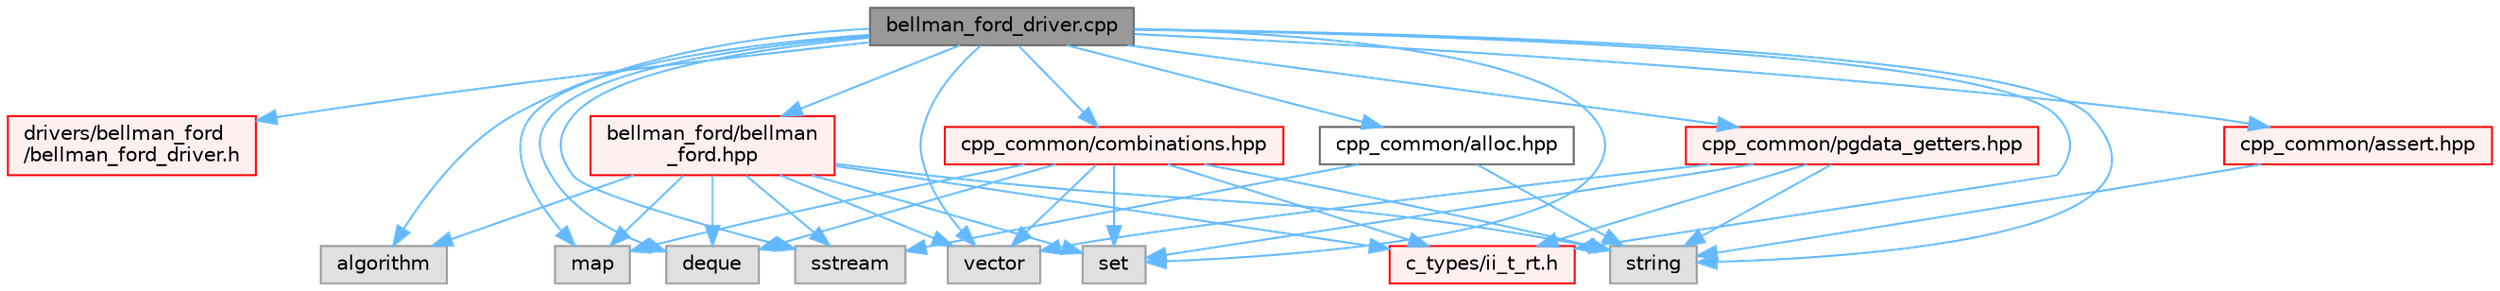 digraph "bellman_ford_driver.cpp"
{
 // LATEX_PDF_SIZE
  bgcolor="transparent";
  edge [fontname=Helvetica,fontsize=10,labelfontname=Helvetica,labelfontsize=10];
  node [fontname=Helvetica,fontsize=10,shape=box,height=0.2,width=0.4];
  Node1 [id="Node000001",label="bellman_ford_driver.cpp",height=0.2,width=0.4,color="gray40", fillcolor="grey60", style="filled", fontcolor="black",tooltip=" "];
  Node1 -> Node2 [id="edge1_Node000001_Node000002",color="steelblue1",style="solid",tooltip=" "];
  Node2 [id="Node000002",label="drivers/bellman_ford\l/bellman_ford_driver.h",height=0.2,width=0.4,color="red", fillcolor="#FFF0F0", style="filled",URL="$bellman__ford__driver_8h.html",tooltip=" "];
  Node1 -> Node8 [id="edge2_Node000001_Node000008",color="steelblue1",style="solid",tooltip=" "];
  Node8 [id="Node000008",label="sstream",height=0.2,width=0.4,color="grey60", fillcolor="#E0E0E0", style="filled",tooltip=" "];
  Node1 -> Node9 [id="edge3_Node000001_Node000009",color="steelblue1",style="solid",tooltip=" "];
  Node9 [id="Node000009",label="deque",height=0.2,width=0.4,color="grey60", fillcolor="#E0E0E0", style="filled",tooltip=" "];
  Node1 -> Node10 [id="edge4_Node000001_Node000010",color="steelblue1",style="solid",tooltip=" "];
  Node10 [id="Node000010",label="vector",height=0.2,width=0.4,color="grey60", fillcolor="#E0E0E0", style="filled",tooltip=" "];
  Node1 -> Node11 [id="edge5_Node000001_Node000011",color="steelblue1",style="solid",tooltip=" "];
  Node11 [id="Node000011",label="algorithm",height=0.2,width=0.4,color="grey60", fillcolor="#E0E0E0", style="filled",tooltip=" "];
  Node1 -> Node12 [id="edge6_Node000001_Node000012",color="steelblue1",style="solid",tooltip=" "];
  Node12 [id="Node000012",label="string",height=0.2,width=0.4,color="grey60", fillcolor="#E0E0E0", style="filled",tooltip=" "];
  Node1 -> Node13 [id="edge7_Node000001_Node000013",color="steelblue1",style="solid",tooltip=" "];
  Node13 [id="Node000013",label="map",height=0.2,width=0.4,color="grey60", fillcolor="#E0E0E0", style="filled",tooltip=" "];
  Node1 -> Node14 [id="edge8_Node000001_Node000014",color="steelblue1",style="solid",tooltip=" "];
  Node14 [id="Node000014",label="set",height=0.2,width=0.4,color="grey60", fillcolor="#E0E0E0", style="filled",tooltip=" "];
  Node1 -> Node15 [id="edge9_Node000001_Node000015",color="steelblue1",style="solid",tooltip=" "];
  Node15 [id="Node000015",label="bellman_ford/bellman\l_ford.hpp",height=0.2,width=0.4,color="red", fillcolor="#FFF0F0", style="filled",URL="$bellman__ford_8hpp.html",tooltip=" "];
  Node15 -> Node9 [id="edge10_Node000015_Node000009",color="steelblue1",style="solid",tooltip=" "];
  Node15 -> Node14 [id="edge11_Node000015_Node000014",color="steelblue1",style="solid",tooltip=" "];
  Node15 -> Node10 [id="edge12_Node000015_Node000010",color="steelblue1",style="solid",tooltip=" "];
  Node15 -> Node11 [id="edge13_Node000015_Node000011",color="steelblue1",style="solid",tooltip=" "];
  Node15 -> Node8 [id="edge14_Node000015_Node000008",color="steelblue1",style="solid",tooltip=" "];
  Node15 -> Node12 [id="edge15_Node000015_Node000012",color="steelblue1",style="solid",tooltip=" "];
  Node15 -> Node13 [id="edge16_Node000015_Node000013",color="steelblue1",style="solid",tooltip=" "];
  Node15 -> Node44 [id="edge17_Node000015_Node000044",color="steelblue1",style="solid",tooltip=" "];
  Node44 [id="Node000044",label="c_types/ii_t_rt.h",height=0.2,width=0.4,color="red", fillcolor="#FFF0F0", style="filled",URL="$ii__t__rt_8h.html",tooltip=" "];
  Node1 -> Node45 [id="edge18_Node000001_Node000045",color="steelblue1",style="solid",tooltip=" "];
  Node45 [id="Node000045",label="cpp_common/combinations.hpp",height=0.2,width=0.4,color="red", fillcolor="#FFF0F0", style="filled",URL="$combinations_8hpp.html",tooltip=" "];
  Node45 -> Node13 [id="edge19_Node000045_Node000013",color="steelblue1",style="solid",tooltip=" "];
  Node45 -> Node14 [id="edge20_Node000045_Node000014",color="steelblue1",style="solid",tooltip=" "];
  Node45 -> Node9 [id="edge21_Node000045_Node000009",color="steelblue1",style="solid",tooltip=" "];
  Node45 -> Node10 [id="edge22_Node000045_Node000010",color="steelblue1",style="solid",tooltip=" "];
  Node45 -> Node12 [id="edge23_Node000045_Node000012",color="steelblue1",style="solid",tooltip=" "];
  Node45 -> Node44 [id="edge24_Node000045_Node000044",color="steelblue1",style="solid",tooltip=" "];
  Node1 -> Node47 [id="edge25_Node000001_Node000047",color="steelblue1",style="solid",tooltip=" "];
  Node47 [id="Node000047",label="cpp_common/pgdata_getters.hpp",height=0.2,width=0.4,color="red", fillcolor="#FFF0F0", style="filled",URL="$pgdata__getters_8hpp.html",tooltip=" "];
  Node47 -> Node12 [id="edge26_Node000047_Node000012",color="steelblue1",style="solid",tooltip=" "];
  Node47 -> Node14 [id="edge27_Node000047_Node000014",color="steelblue1",style="solid",tooltip=" "];
  Node47 -> Node10 [id="edge28_Node000047_Node000010",color="steelblue1",style="solid",tooltip=" "];
  Node47 -> Node44 [id="edge29_Node000047_Node000044",color="steelblue1",style="solid",tooltip=" "];
  Node1 -> Node59 [id="edge30_Node000001_Node000059",color="steelblue1",style="solid",tooltip=" "];
  Node59 [id="Node000059",label="cpp_common/alloc.hpp",height=0.2,width=0.4,color="grey40", fillcolor="white", style="filled",URL="$alloc_8hpp.html",tooltip=" "];
  Node59 -> Node12 [id="edge31_Node000059_Node000012",color="steelblue1",style="solid",tooltip=" "];
  Node59 -> Node8 [id="edge32_Node000059_Node000008",color="steelblue1",style="solid",tooltip=" "];
  Node1 -> Node39 [id="edge33_Node000001_Node000039",color="steelblue1",style="solid",tooltip=" "];
  Node39 [id="Node000039",label="cpp_common/assert.hpp",height=0.2,width=0.4,color="red", fillcolor="#FFF0F0", style="filled",URL="$assert_8hpp.html",tooltip="Assertions Handling."];
  Node39 -> Node12 [id="edge34_Node000039_Node000012",color="steelblue1",style="solid",tooltip=" "];
  Node1 -> Node44 [id="edge35_Node000001_Node000044",color="steelblue1",style="solid",tooltip=" "];
}
